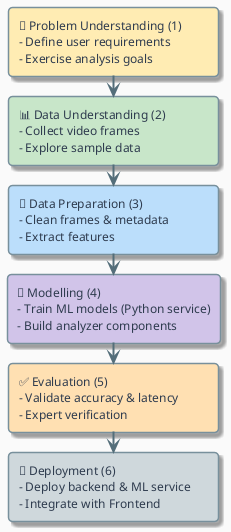 @startuml
' Title and overall style
skinparam backgroundColor #FAFAFA
skinparam defaultFontName "Arial"
skinparam defaultFontSize 12
skinparam defaultFontColor #2E3B4E

' Rectangle styling
skinparam rectangle {
  BackgroundColor #FFFFFF
  BorderColor #78909C
  BorderThickness 1.5
  RoundCorner 8
  Shadowing true
}

' Arrow styling
skinparam ArrowColor #546E7A
skinparam ArrowFontColor #37474F
skinparam ArrowThickness 2
skinparam linetype ortho

' Use simpler rectangle format
rectangle "🧐 Problem Understanding (1)\n- Define user requirements\n- Exercise analysis goals" as PU #FFECB3 
rectangle "📊 Data Understanding (2)\n- Collect video frames\n- Explore sample data" as DU #C8E6C9
rectangle "🧹 Data Preparation (3)\n- Clean frames & metadata\n- Extract features" as DP #BBDEFB
rectangle "🤖 Modelling (4)\n- Train ML models (Python service)\n- Build analyzer components" as MO #D1C4E9
rectangle "✅ Evaluation (5)\n- Validate accuracy & latency\n- Expert verification" as EV #FFE0B2
rectangle "🚀 Deployment (6)\n- Deploy backend & ML service\n- Integrate with Frontend" as DE #CFD8DC

' Set minimum width for all participants
skinparam minClassWidth 190

' Tighter layout spacing
skinparam componentSpacing 20
skinparam nodesep 20
skinparam ranksep 20
skinparam orthogonalDistance 8

' Layout and flow
top to bottom direction
PU -down-> DU
DU -down-> DP
DP -down-> MO
MO -down-> EV
EV -down-> DE

@enduml 